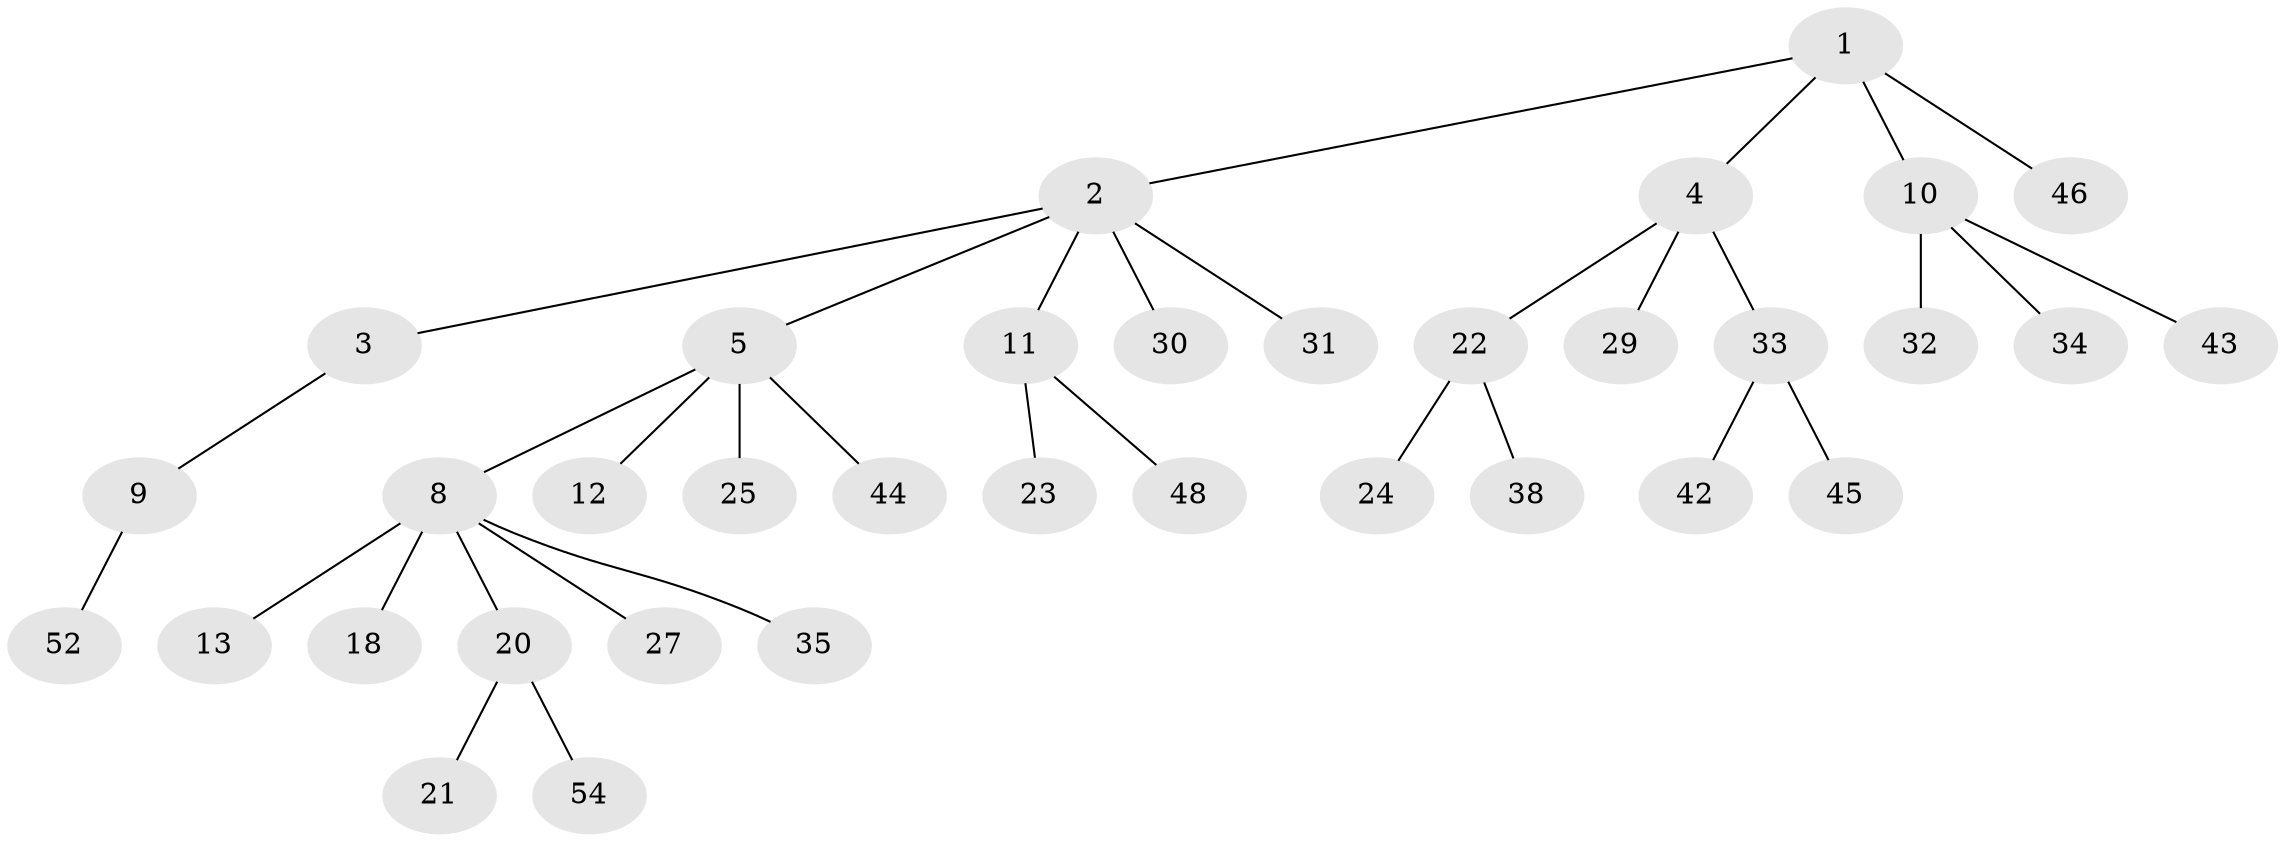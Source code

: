 // original degree distribution, {5: 0.037037037037037035, 7: 0.018518518518518517, 3: 0.09259259259259259, 4: 0.05555555555555555, 6: 0.018518518518518517, 1: 0.5185185185185185, 2: 0.25925925925925924}
// Generated by graph-tools (version 1.1) at 2025/42/03/06/25 10:42:03]
// undirected, 35 vertices, 34 edges
graph export_dot {
graph [start="1"]
  node [color=gray90,style=filled];
  1 [super="+6"];
  2 [super="+51"];
  3 [super="+14"];
  4 [super="+19"];
  5 [super="+7"];
  8 [super="+17"];
  9 [super="+39"];
  10 [super="+15"];
  11 [super="+16"];
  12;
  13;
  18;
  20 [super="+50"];
  21 [super="+26"];
  22;
  23 [super="+36"];
  24 [super="+28"];
  25 [super="+41"];
  27;
  29;
  30 [super="+40"];
  31 [super="+47"];
  32 [super="+49"];
  33 [super="+37"];
  34;
  35;
  38 [super="+53"];
  42;
  43;
  44;
  45;
  46;
  48;
  52;
  54;
  1 -- 2;
  1 -- 4;
  1 -- 10;
  1 -- 46;
  2 -- 3;
  2 -- 5;
  2 -- 11;
  2 -- 30;
  2 -- 31;
  3 -- 9;
  4 -- 22;
  4 -- 33;
  4 -- 29;
  5 -- 8;
  5 -- 12;
  5 -- 25;
  5 -- 44;
  8 -- 13;
  8 -- 18;
  8 -- 35;
  8 -- 27;
  8 -- 20;
  9 -- 52;
  10 -- 32;
  10 -- 43;
  10 -- 34;
  11 -- 23;
  11 -- 48;
  20 -- 21;
  20 -- 54;
  22 -- 24;
  22 -- 38;
  33 -- 42;
  33 -- 45;
}
